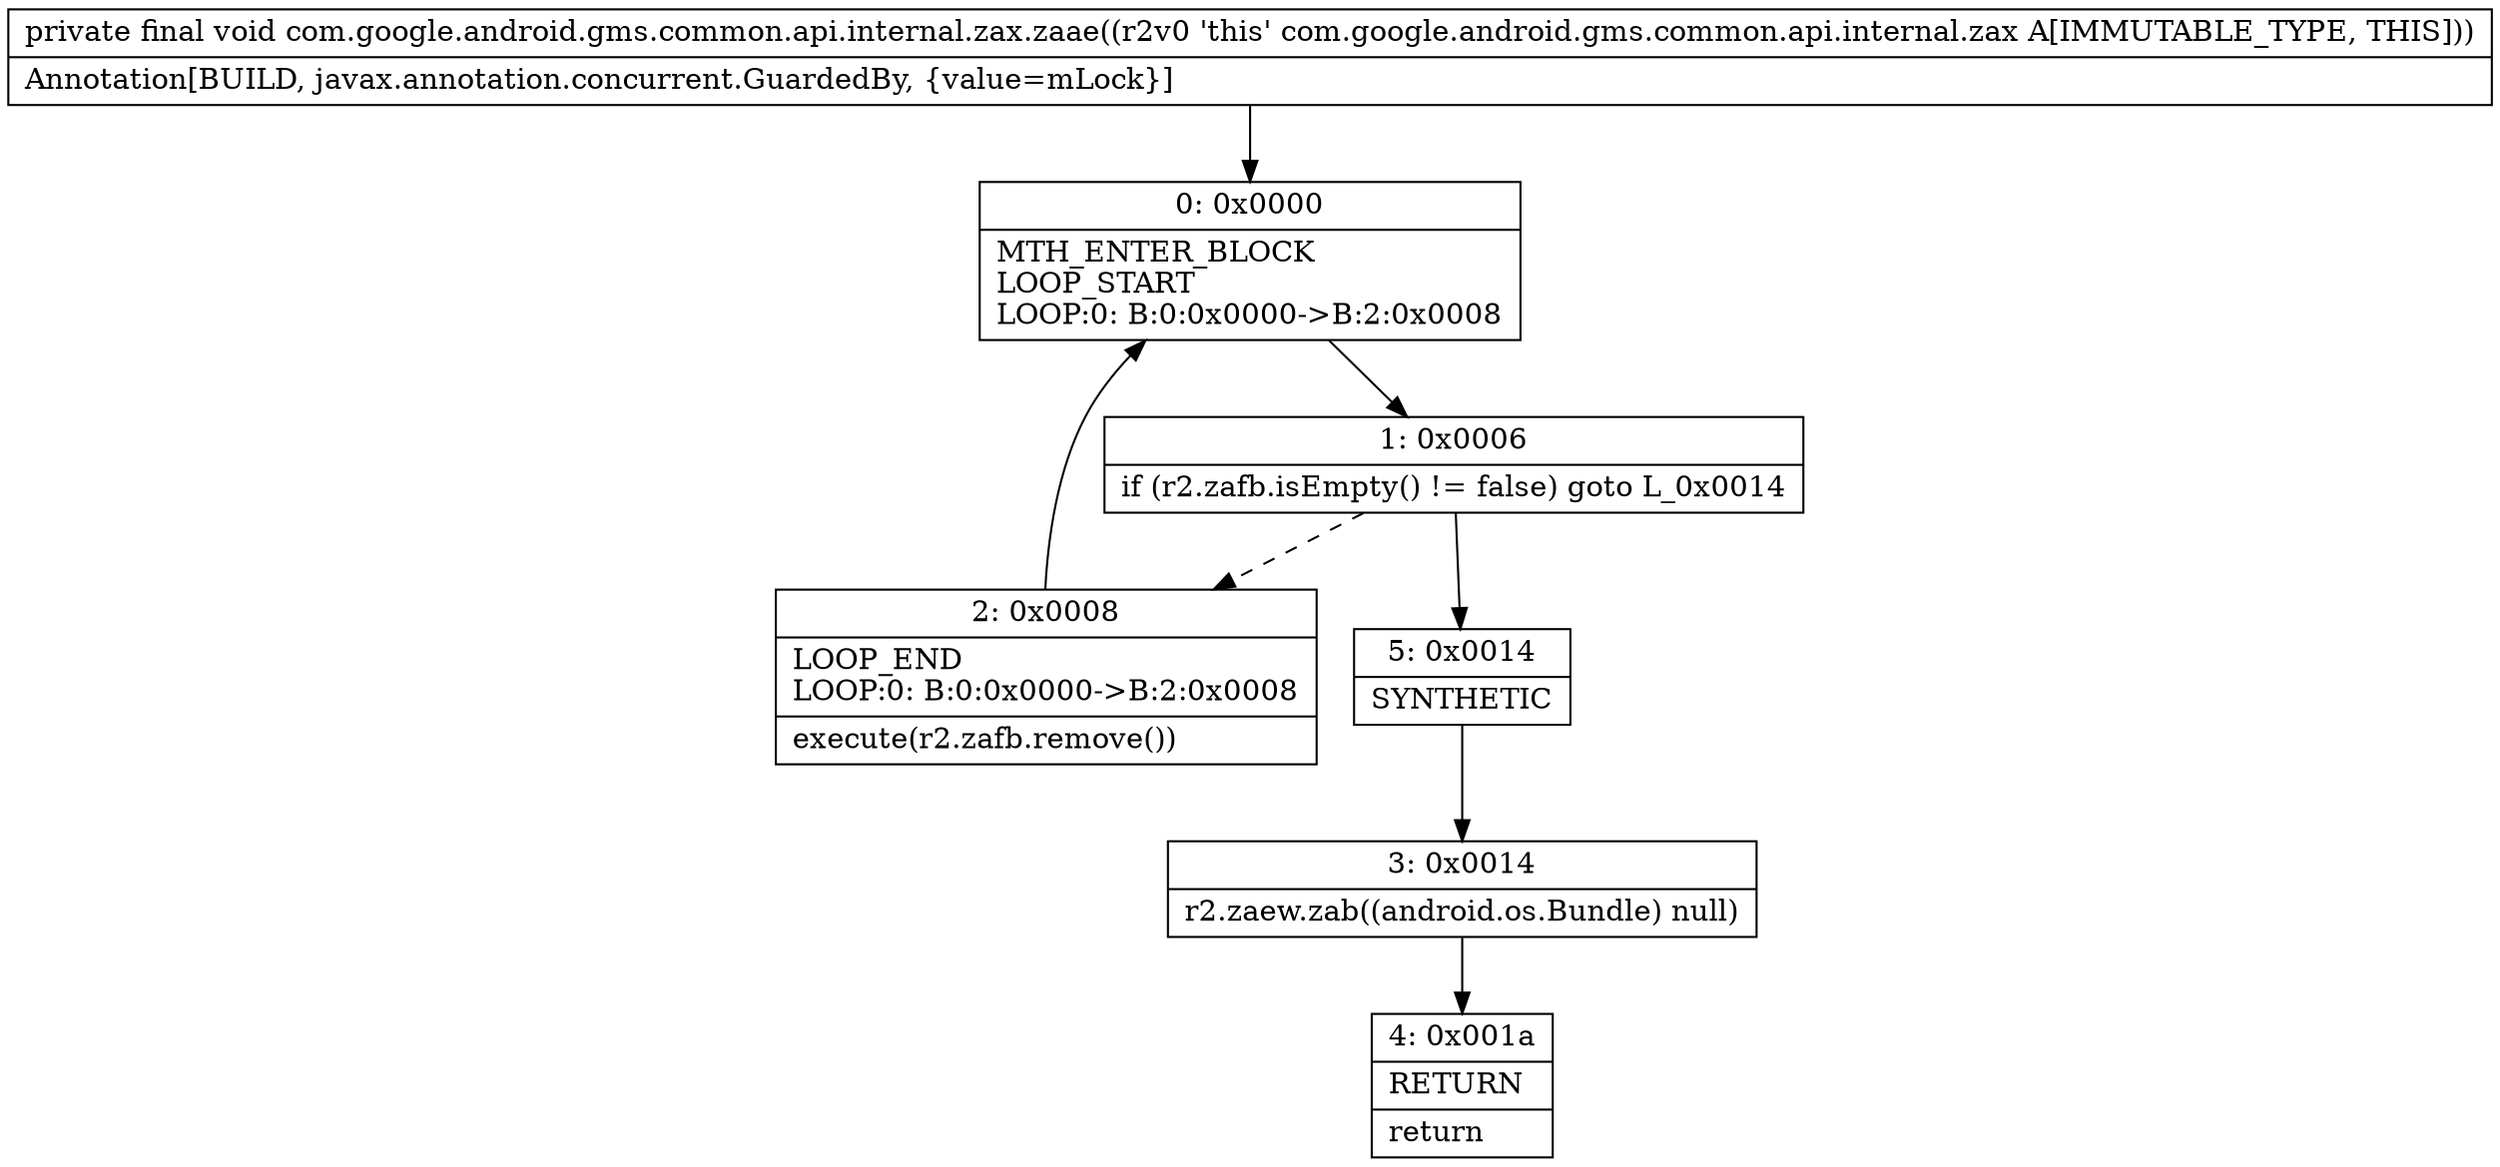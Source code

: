 digraph "CFG forcom.google.android.gms.common.api.internal.zax.zaae()V" {
Node_0 [shape=record,label="{0\:\ 0x0000|MTH_ENTER_BLOCK\lLOOP_START\lLOOP:0: B:0:0x0000\-\>B:2:0x0008\l}"];
Node_1 [shape=record,label="{1\:\ 0x0006|if (r2.zafb.isEmpty() != false) goto L_0x0014\l}"];
Node_2 [shape=record,label="{2\:\ 0x0008|LOOP_END\lLOOP:0: B:0:0x0000\-\>B:2:0x0008\l|execute(r2.zafb.remove())\l}"];
Node_3 [shape=record,label="{3\:\ 0x0014|r2.zaew.zab((android.os.Bundle) null)\l}"];
Node_4 [shape=record,label="{4\:\ 0x001a|RETURN\l|return\l}"];
Node_5 [shape=record,label="{5\:\ 0x0014|SYNTHETIC\l}"];
MethodNode[shape=record,label="{private final void com.google.android.gms.common.api.internal.zax.zaae((r2v0 'this' com.google.android.gms.common.api.internal.zax A[IMMUTABLE_TYPE, THIS]))  | Annotation[BUILD, javax.annotation.concurrent.GuardedBy, \{value=mLock\}]\l}"];
MethodNode -> Node_0;
Node_0 -> Node_1;
Node_1 -> Node_2[style=dashed];
Node_1 -> Node_5;
Node_2 -> Node_0;
Node_3 -> Node_4;
Node_5 -> Node_3;
}

